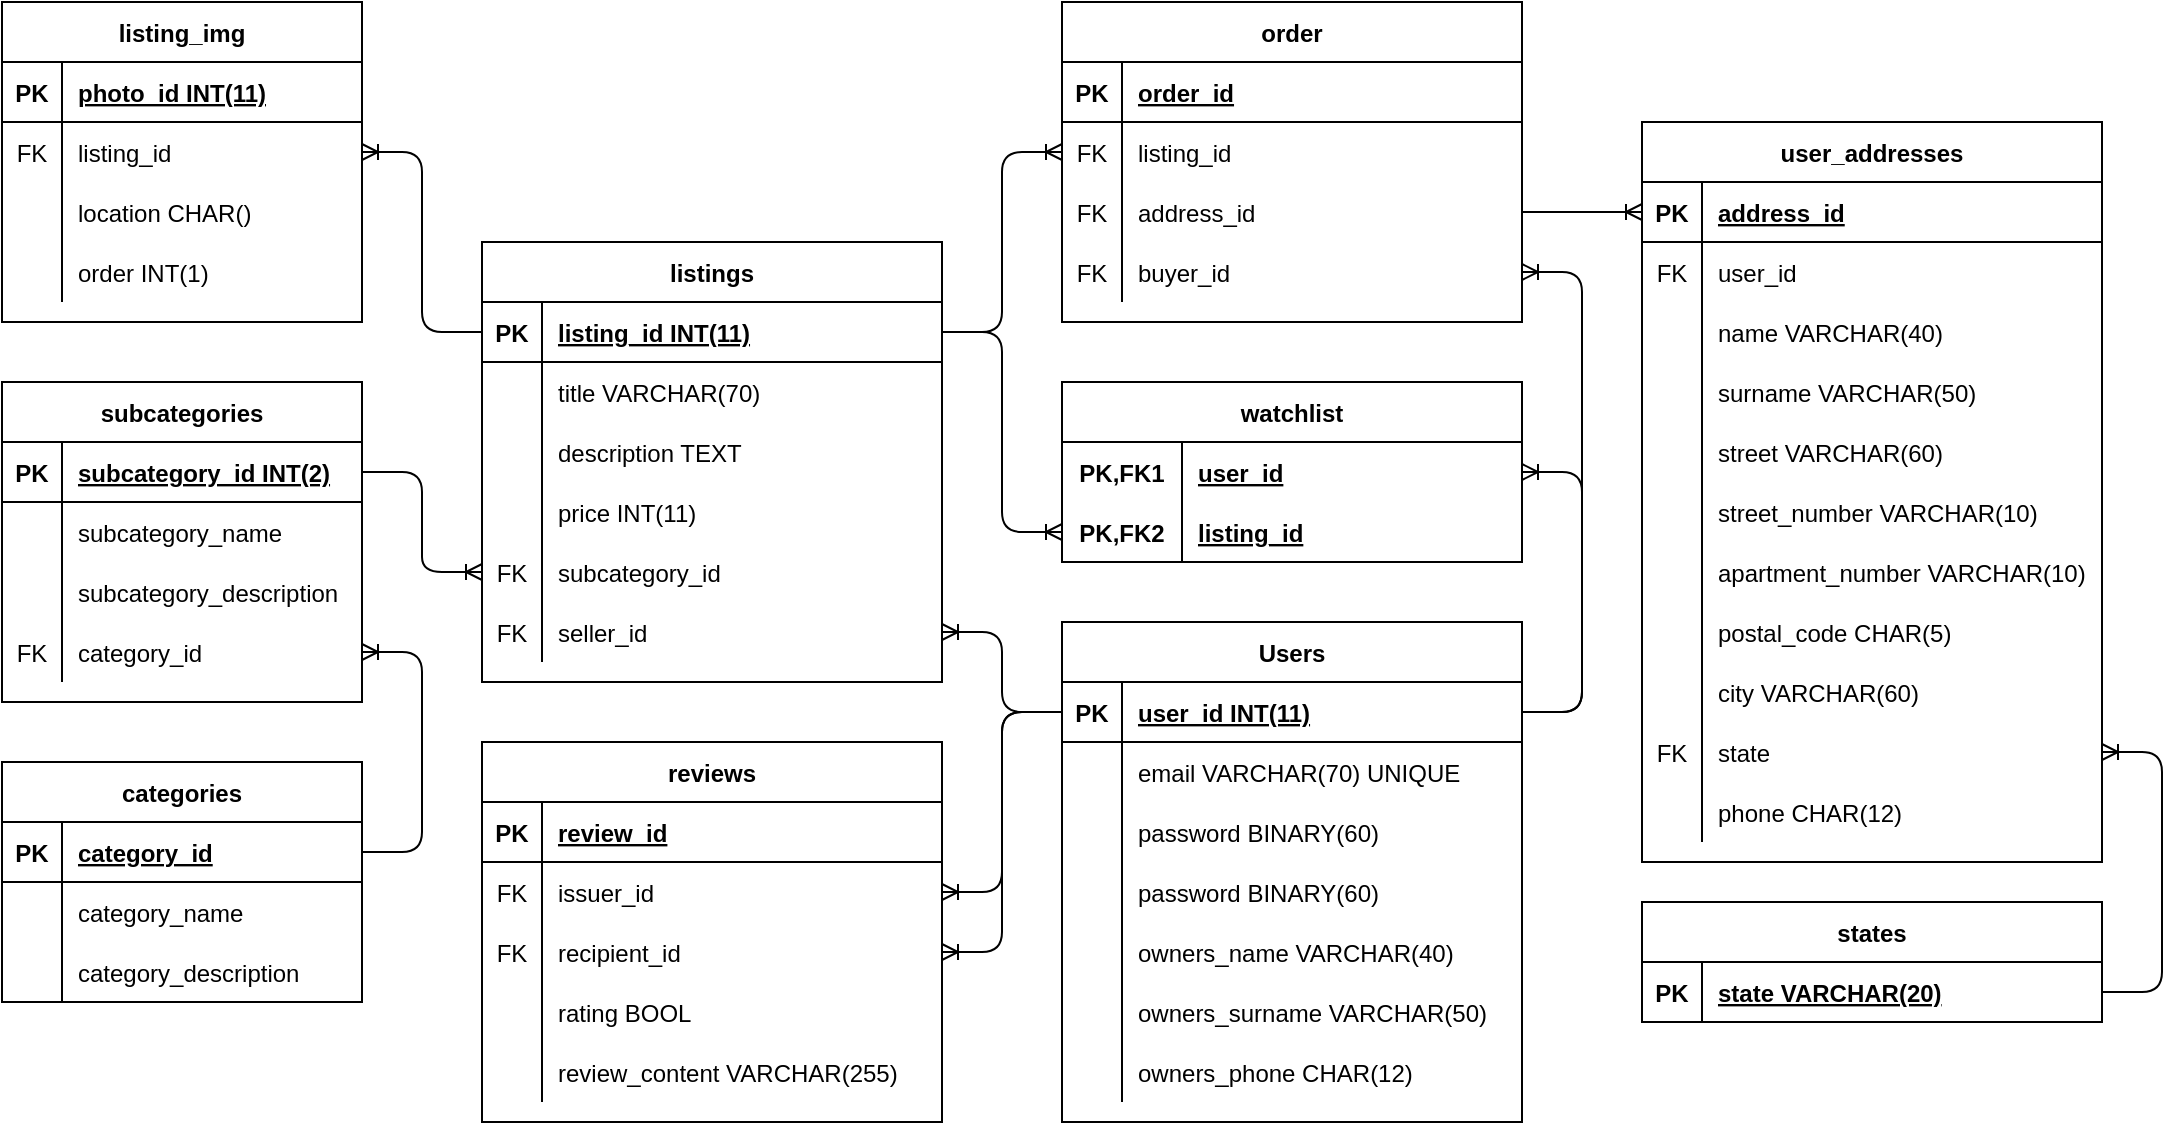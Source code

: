 <mxfile version="15.7.3" type="device"><diagram id="vl_Q-FLTMAvQeurlkyWS" name="Strona-1"><mxGraphModel dx="1417" dy="875" grid="1" gridSize="10" guides="1" tooltips="1" connect="1" arrows="1" fold="1" page="1" pageScale="1" pageWidth="1169" pageHeight="827" background="none" math="0" shadow="0"><root><mxCell id="0"/><mxCell id="1" parent="0"/><mxCell id="Hy7faYis6lryZ4YOf_sp-1" value="watchlist" style="shape=table;startSize=30;container=1;collapsible=1;childLayout=tableLayout;fixedRows=1;rowLines=0;fontStyle=1;align=center;resizeLast=1;" vertex="1" parent="1"><mxGeometry x="600" y="296" width="230" height="90" as="geometry"/></mxCell><mxCell id="Hy7faYis6lryZ4YOf_sp-2" value="" style="shape=partialRectangle;collapsible=0;dropTarget=0;pointerEvents=0;fillColor=none;top=0;left=0;bottom=0;right=0;points=[[0,0.5],[1,0.5]];portConstraint=eastwest;" vertex="1" parent="Hy7faYis6lryZ4YOf_sp-1"><mxGeometry y="30" width="230" height="30" as="geometry"/></mxCell><mxCell id="Hy7faYis6lryZ4YOf_sp-3" value="PK,FK1" style="shape=partialRectangle;connectable=0;fillColor=none;top=0;left=0;bottom=0;right=0;fontStyle=1;overflow=hidden;" vertex="1" parent="Hy7faYis6lryZ4YOf_sp-2"><mxGeometry width="60" height="30" as="geometry"><mxRectangle width="60" height="30" as="alternateBounds"/></mxGeometry></mxCell><mxCell id="Hy7faYis6lryZ4YOf_sp-4" value="user_id" style="shape=partialRectangle;connectable=0;fillColor=none;top=0;left=0;bottom=0;right=0;align=left;spacingLeft=6;fontStyle=5;overflow=hidden;" vertex="1" parent="Hy7faYis6lryZ4YOf_sp-2"><mxGeometry x="60" width="170" height="30" as="geometry"><mxRectangle width="170" height="30" as="alternateBounds"/></mxGeometry></mxCell><mxCell id="Hy7faYis6lryZ4YOf_sp-5" value="" style="shape=partialRectangle;collapsible=0;dropTarget=0;pointerEvents=0;fillColor=none;top=0;left=0;bottom=1;right=0;points=[[0,0.5],[1,0.5]];portConstraint=eastwest;" vertex="1" parent="Hy7faYis6lryZ4YOf_sp-1"><mxGeometry y="60" width="230" height="30" as="geometry"/></mxCell><mxCell id="Hy7faYis6lryZ4YOf_sp-6" value="PK,FK2" style="shape=partialRectangle;connectable=0;fillColor=none;top=0;left=0;bottom=0;right=0;fontStyle=1;overflow=hidden;" vertex="1" parent="Hy7faYis6lryZ4YOf_sp-5"><mxGeometry width="60" height="30" as="geometry"><mxRectangle width="60" height="30" as="alternateBounds"/></mxGeometry></mxCell><mxCell id="Hy7faYis6lryZ4YOf_sp-7" value="listing_id" style="shape=partialRectangle;connectable=0;fillColor=none;top=0;left=0;bottom=0;right=0;align=left;spacingLeft=6;fontStyle=5;overflow=hidden;" vertex="1" parent="Hy7faYis6lryZ4YOf_sp-5"><mxGeometry x="60" width="170" height="30" as="geometry"><mxRectangle width="170" height="30" as="alternateBounds"/></mxGeometry></mxCell><mxCell id="Hy7faYis6lryZ4YOf_sp-14" value="Users" style="shape=table;startSize=30;container=1;collapsible=1;childLayout=tableLayout;fixedRows=1;rowLines=0;fontStyle=1;align=center;resizeLast=1;" vertex="1" parent="1"><mxGeometry x="600" y="416" width="230" height="250" as="geometry"/></mxCell><mxCell id="Hy7faYis6lryZ4YOf_sp-15" value="" style="shape=partialRectangle;collapsible=0;dropTarget=0;pointerEvents=0;fillColor=none;top=0;left=0;bottom=1;right=0;points=[[0,0.5],[1,0.5]];portConstraint=eastwest;" vertex="1" parent="Hy7faYis6lryZ4YOf_sp-14"><mxGeometry y="30" width="230" height="30" as="geometry"/></mxCell><mxCell id="Hy7faYis6lryZ4YOf_sp-16" value="PK" style="shape=partialRectangle;connectable=0;fillColor=none;top=0;left=0;bottom=0;right=0;fontStyle=1;overflow=hidden;" vertex="1" parent="Hy7faYis6lryZ4YOf_sp-15"><mxGeometry width="30" height="30" as="geometry"><mxRectangle width="30" height="30" as="alternateBounds"/></mxGeometry></mxCell><mxCell id="Hy7faYis6lryZ4YOf_sp-17" value="user_id INT(11)" style="shape=partialRectangle;connectable=0;fillColor=none;top=0;left=0;bottom=0;right=0;align=left;spacingLeft=6;fontStyle=5;overflow=hidden;" vertex="1" parent="Hy7faYis6lryZ4YOf_sp-15"><mxGeometry x="30" width="200" height="30" as="geometry"><mxRectangle width="200" height="30" as="alternateBounds"/></mxGeometry></mxCell><mxCell id="Hy7faYis6lryZ4YOf_sp-27" style="shape=partialRectangle;collapsible=0;dropTarget=0;pointerEvents=0;fillColor=none;top=0;left=0;bottom=0;right=0;points=[[0,0.5],[1,0.5]];portConstraint=eastwest;" vertex="1" parent="Hy7faYis6lryZ4YOf_sp-14"><mxGeometry y="60" width="230" height="30" as="geometry"/></mxCell><mxCell id="Hy7faYis6lryZ4YOf_sp-28" style="shape=partialRectangle;connectable=0;fillColor=none;top=0;left=0;bottom=0;right=0;editable=1;overflow=hidden;" vertex="1" parent="Hy7faYis6lryZ4YOf_sp-27"><mxGeometry width="30" height="30" as="geometry"><mxRectangle width="30" height="30" as="alternateBounds"/></mxGeometry></mxCell><mxCell id="Hy7faYis6lryZ4YOf_sp-29" value="email VARCHAR(70) UNIQUE" style="shape=partialRectangle;connectable=0;fillColor=none;top=0;left=0;bottom=0;right=0;align=left;spacingLeft=6;overflow=hidden;" vertex="1" parent="Hy7faYis6lryZ4YOf_sp-27"><mxGeometry x="30" width="200" height="30" as="geometry"><mxRectangle width="200" height="30" as="alternateBounds"/></mxGeometry></mxCell><mxCell id="Hy7faYis6lryZ4YOf_sp-30" style="shape=partialRectangle;collapsible=0;dropTarget=0;pointerEvents=0;fillColor=none;top=0;left=0;bottom=0;right=0;points=[[0,0.5],[1,0.5]];portConstraint=eastwest;" vertex="1" parent="Hy7faYis6lryZ4YOf_sp-14"><mxGeometry y="90" width="230" height="30" as="geometry"/></mxCell><mxCell id="Hy7faYis6lryZ4YOf_sp-31" style="shape=partialRectangle;connectable=0;fillColor=none;top=0;left=0;bottom=0;right=0;editable=1;overflow=hidden;" vertex="1" parent="Hy7faYis6lryZ4YOf_sp-30"><mxGeometry width="30" height="30" as="geometry"><mxRectangle width="30" height="30" as="alternateBounds"/></mxGeometry></mxCell><mxCell id="Hy7faYis6lryZ4YOf_sp-32" value="password BINARY(60)" style="shape=partialRectangle;connectable=0;fillColor=none;top=0;left=0;bottom=0;right=0;align=left;spacingLeft=6;overflow=hidden;" vertex="1" parent="Hy7faYis6lryZ4YOf_sp-30"><mxGeometry x="30" width="200" height="30" as="geometry"><mxRectangle width="200" height="30" as="alternateBounds"/></mxGeometry></mxCell><mxCell id="Hy7faYis6lryZ4YOf_sp-220" style="shape=partialRectangle;collapsible=0;dropTarget=0;pointerEvents=0;fillColor=none;top=0;left=0;bottom=0;right=0;points=[[0,0.5],[1,0.5]];portConstraint=eastwest;" vertex="1" parent="Hy7faYis6lryZ4YOf_sp-14"><mxGeometry y="120" width="230" height="30" as="geometry"/></mxCell><mxCell id="Hy7faYis6lryZ4YOf_sp-221" style="shape=partialRectangle;connectable=0;fillColor=none;top=0;left=0;bottom=0;right=0;editable=1;overflow=hidden;" vertex="1" parent="Hy7faYis6lryZ4YOf_sp-220"><mxGeometry width="30" height="30" as="geometry"><mxRectangle width="30" height="30" as="alternateBounds"/></mxGeometry></mxCell><mxCell id="Hy7faYis6lryZ4YOf_sp-222" value="password BINARY(60)" style="shape=partialRectangle;connectable=0;fillColor=none;top=0;left=0;bottom=0;right=0;align=left;spacingLeft=6;overflow=hidden;" vertex="1" parent="Hy7faYis6lryZ4YOf_sp-220"><mxGeometry x="30" width="200" height="30" as="geometry"><mxRectangle width="200" height="30" as="alternateBounds"/></mxGeometry></mxCell><mxCell id="Hy7faYis6lryZ4YOf_sp-18" value="" style="shape=partialRectangle;collapsible=0;dropTarget=0;pointerEvents=0;fillColor=none;top=0;left=0;bottom=0;right=0;points=[[0,0.5],[1,0.5]];portConstraint=eastwest;" vertex="1" parent="Hy7faYis6lryZ4YOf_sp-14"><mxGeometry y="150" width="230" height="30" as="geometry"/></mxCell><mxCell id="Hy7faYis6lryZ4YOf_sp-19" value="" style="shape=partialRectangle;connectable=0;fillColor=none;top=0;left=0;bottom=0;right=0;editable=1;overflow=hidden;" vertex="1" parent="Hy7faYis6lryZ4YOf_sp-18"><mxGeometry width="30" height="30" as="geometry"><mxRectangle width="30" height="30" as="alternateBounds"/></mxGeometry></mxCell><mxCell id="Hy7faYis6lryZ4YOf_sp-20" value="owners_name VARCHAR(40)" style="shape=partialRectangle;connectable=0;fillColor=none;top=0;left=0;bottom=0;right=0;align=left;spacingLeft=6;overflow=hidden;" vertex="1" parent="Hy7faYis6lryZ4YOf_sp-18"><mxGeometry x="30" width="200" height="30" as="geometry"><mxRectangle width="200" height="30" as="alternateBounds"/></mxGeometry></mxCell><mxCell id="Hy7faYis6lryZ4YOf_sp-21" value="" style="shape=partialRectangle;collapsible=0;dropTarget=0;pointerEvents=0;fillColor=none;top=0;left=0;bottom=0;right=0;points=[[0,0.5],[1,0.5]];portConstraint=eastwest;" vertex="1" parent="Hy7faYis6lryZ4YOf_sp-14"><mxGeometry y="180" width="230" height="30" as="geometry"/></mxCell><mxCell id="Hy7faYis6lryZ4YOf_sp-22" value="" style="shape=partialRectangle;connectable=0;fillColor=none;top=0;left=0;bottom=0;right=0;editable=1;overflow=hidden;" vertex="1" parent="Hy7faYis6lryZ4YOf_sp-21"><mxGeometry width="30" height="30" as="geometry"><mxRectangle width="30" height="30" as="alternateBounds"/></mxGeometry></mxCell><mxCell id="Hy7faYis6lryZ4YOf_sp-23" value="owners_surname VARCHAR(50)" style="shape=partialRectangle;connectable=0;fillColor=none;top=0;left=0;bottom=0;right=0;align=left;spacingLeft=6;overflow=hidden;" vertex="1" parent="Hy7faYis6lryZ4YOf_sp-21"><mxGeometry x="30" width="200" height="30" as="geometry"><mxRectangle width="200" height="30" as="alternateBounds"/></mxGeometry></mxCell><mxCell id="Hy7faYis6lryZ4YOf_sp-24" value="" style="shape=partialRectangle;collapsible=0;dropTarget=0;pointerEvents=0;fillColor=none;top=0;left=0;bottom=0;right=0;points=[[0,0.5],[1,0.5]];portConstraint=eastwest;" vertex="1" parent="Hy7faYis6lryZ4YOf_sp-14"><mxGeometry y="210" width="230" height="30" as="geometry"/></mxCell><mxCell id="Hy7faYis6lryZ4YOf_sp-25" value="" style="shape=partialRectangle;connectable=0;fillColor=none;top=0;left=0;bottom=0;right=0;editable=1;overflow=hidden;" vertex="1" parent="Hy7faYis6lryZ4YOf_sp-24"><mxGeometry width="30" height="30" as="geometry"><mxRectangle width="30" height="30" as="alternateBounds"/></mxGeometry></mxCell><mxCell id="Hy7faYis6lryZ4YOf_sp-26" value="owners_phone CHAR(12)" style="shape=partialRectangle;connectable=0;fillColor=none;top=0;left=0;bottom=0;right=0;align=left;spacingLeft=6;overflow=hidden;" vertex="1" parent="Hy7faYis6lryZ4YOf_sp-24"><mxGeometry x="30" width="200" height="30" as="geometry"><mxRectangle width="200" height="30" as="alternateBounds"/></mxGeometry></mxCell><mxCell id="Hy7faYis6lryZ4YOf_sp-33" value="user_addresses" style="shape=table;startSize=30;container=1;collapsible=1;childLayout=tableLayout;fixedRows=1;rowLines=0;fontStyle=1;align=center;resizeLast=1;" vertex="1" parent="1"><mxGeometry x="890" y="166" width="230" height="370" as="geometry"/></mxCell><mxCell id="Hy7faYis6lryZ4YOf_sp-34" value="" style="shape=partialRectangle;collapsible=0;dropTarget=0;pointerEvents=0;fillColor=none;top=0;left=0;bottom=1;right=0;points=[[0,0.5],[1,0.5]];portConstraint=eastwest;" vertex="1" parent="Hy7faYis6lryZ4YOf_sp-33"><mxGeometry y="30" width="230" height="30" as="geometry"/></mxCell><mxCell id="Hy7faYis6lryZ4YOf_sp-35" value="PK" style="shape=partialRectangle;connectable=0;fillColor=none;top=0;left=0;bottom=0;right=0;fontStyle=1;overflow=hidden;" vertex="1" parent="Hy7faYis6lryZ4YOf_sp-34"><mxGeometry width="30" height="30" as="geometry"><mxRectangle width="30" height="30" as="alternateBounds"/></mxGeometry></mxCell><mxCell id="Hy7faYis6lryZ4YOf_sp-36" value="address_id" style="shape=partialRectangle;connectable=0;fillColor=none;top=0;left=0;bottom=0;right=0;align=left;spacingLeft=6;fontStyle=5;overflow=hidden;" vertex="1" parent="Hy7faYis6lryZ4YOf_sp-34"><mxGeometry x="30" width="200" height="30" as="geometry"><mxRectangle width="200" height="30" as="alternateBounds"/></mxGeometry></mxCell><mxCell id="Hy7faYis6lryZ4YOf_sp-37" value="" style="shape=partialRectangle;collapsible=0;dropTarget=0;pointerEvents=0;fillColor=none;top=0;left=0;bottom=0;right=0;points=[[0,0.5],[1,0.5]];portConstraint=eastwest;" vertex="1" parent="Hy7faYis6lryZ4YOf_sp-33"><mxGeometry y="60" width="230" height="30" as="geometry"/></mxCell><mxCell id="Hy7faYis6lryZ4YOf_sp-38" value="FK" style="shape=partialRectangle;connectable=0;fillColor=none;top=0;left=0;bottom=0;right=0;editable=1;overflow=hidden;" vertex="1" parent="Hy7faYis6lryZ4YOf_sp-37"><mxGeometry width="30" height="30" as="geometry"><mxRectangle width="30" height="30" as="alternateBounds"/></mxGeometry></mxCell><mxCell id="Hy7faYis6lryZ4YOf_sp-39" value="user_id" style="shape=partialRectangle;connectable=0;fillColor=none;top=0;left=0;bottom=0;right=0;align=left;spacingLeft=6;overflow=hidden;" vertex="1" parent="Hy7faYis6lryZ4YOf_sp-37"><mxGeometry x="30" width="200" height="30" as="geometry"><mxRectangle width="200" height="30" as="alternateBounds"/></mxGeometry></mxCell><mxCell id="Hy7faYis6lryZ4YOf_sp-77" style="shape=partialRectangle;collapsible=0;dropTarget=0;pointerEvents=0;fillColor=none;top=0;left=0;bottom=0;right=0;points=[[0,0.5],[1,0.5]];portConstraint=eastwest;" vertex="1" parent="Hy7faYis6lryZ4YOf_sp-33"><mxGeometry y="90" width="230" height="30" as="geometry"/></mxCell><mxCell id="Hy7faYis6lryZ4YOf_sp-78" style="shape=partialRectangle;connectable=0;fillColor=none;top=0;left=0;bottom=0;right=0;editable=1;overflow=hidden;" vertex="1" parent="Hy7faYis6lryZ4YOf_sp-77"><mxGeometry width="30" height="30" as="geometry"><mxRectangle width="30" height="30" as="alternateBounds"/></mxGeometry></mxCell><mxCell id="Hy7faYis6lryZ4YOf_sp-79" value="name VARCHAR(40)" style="shape=partialRectangle;connectable=0;fillColor=none;top=0;left=0;bottom=0;right=0;align=left;spacingLeft=6;overflow=hidden;" vertex="1" parent="Hy7faYis6lryZ4YOf_sp-77"><mxGeometry x="30" width="200" height="30" as="geometry"><mxRectangle width="200" height="30" as="alternateBounds"/></mxGeometry></mxCell><mxCell id="Hy7faYis6lryZ4YOf_sp-80" style="shape=partialRectangle;collapsible=0;dropTarget=0;pointerEvents=0;fillColor=none;top=0;left=0;bottom=0;right=0;points=[[0,0.5],[1,0.5]];portConstraint=eastwest;" vertex="1" parent="Hy7faYis6lryZ4YOf_sp-33"><mxGeometry y="120" width="230" height="30" as="geometry"/></mxCell><mxCell id="Hy7faYis6lryZ4YOf_sp-81" style="shape=partialRectangle;connectable=0;fillColor=none;top=0;left=0;bottom=0;right=0;editable=1;overflow=hidden;" vertex="1" parent="Hy7faYis6lryZ4YOf_sp-80"><mxGeometry width="30" height="30" as="geometry"><mxRectangle width="30" height="30" as="alternateBounds"/></mxGeometry></mxCell><mxCell id="Hy7faYis6lryZ4YOf_sp-82" value="surname VARCHAR(50)" style="shape=partialRectangle;connectable=0;fillColor=none;top=0;left=0;bottom=0;right=0;align=left;spacingLeft=6;overflow=hidden;" vertex="1" parent="Hy7faYis6lryZ4YOf_sp-80"><mxGeometry x="30" width="200" height="30" as="geometry"><mxRectangle width="200" height="30" as="alternateBounds"/></mxGeometry></mxCell><mxCell id="Hy7faYis6lryZ4YOf_sp-40" value="" style="shape=partialRectangle;collapsible=0;dropTarget=0;pointerEvents=0;fillColor=none;top=0;left=0;bottom=0;right=0;points=[[0,0.5],[1,0.5]];portConstraint=eastwest;" vertex="1" parent="Hy7faYis6lryZ4YOf_sp-33"><mxGeometry y="150" width="230" height="30" as="geometry"/></mxCell><mxCell id="Hy7faYis6lryZ4YOf_sp-41" value="" style="shape=partialRectangle;connectable=0;fillColor=none;top=0;left=0;bottom=0;right=0;editable=1;overflow=hidden;" vertex="1" parent="Hy7faYis6lryZ4YOf_sp-40"><mxGeometry width="30" height="30" as="geometry"><mxRectangle width="30" height="30" as="alternateBounds"/></mxGeometry></mxCell><mxCell id="Hy7faYis6lryZ4YOf_sp-42" value="street VARCHAR(60)" style="shape=partialRectangle;connectable=0;fillColor=none;top=0;left=0;bottom=0;right=0;align=left;spacingLeft=6;overflow=hidden;" vertex="1" parent="Hy7faYis6lryZ4YOf_sp-40"><mxGeometry x="30" width="200" height="30" as="geometry"><mxRectangle width="200" height="30" as="alternateBounds"/></mxGeometry></mxCell><mxCell id="Hy7faYis6lryZ4YOf_sp-43" value="" style="shape=partialRectangle;collapsible=0;dropTarget=0;pointerEvents=0;fillColor=none;top=0;left=0;bottom=0;right=0;points=[[0,0.5],[1,0.5]];portConstraint=eastwest;" vertex="1" parent="Hy7faYis6lryZ4YOf_sp-33"><mxGeometry y="180" width="230" height="30" as="geometry"/></mxCell><mxCell id="Hy7faYis6lryZ4YOf_sp-44" value="" style="shape=partialRectangle;connectable=0;fillColor=none;top=0;left=0;bottom=0;right=0;editable=1;overflow=hidden;" vertex="1" parent="Hy7faYis6lryZ4YOf_sp-43"><mxGeometry width="30" height="30" as="geometry"><mxRectangle width="30" height="30" as="alternateBounds"/></mxGeometry></mxCell><mxCell id="Hy7faYis6lryZ4YOf_sp-45" value="street_number VARCHAR(10)" style="shape=partialRectangle;connectable=0;fillColor=none;top=0;left=0;bottom=0;right=0;align=left;spacingLeft=6;overflow=hidden;" vertex="1" parent="Hy7faYis6lryZ4YOf_sp-43"><mxGeometry x="30" width="200" height="30" as="geometry"><mxRectangle width="200" height="30" as="alternateBounds"/></mxGeometry></mxCell><mxCell id="Hy7faYis6lryZ4YOf_sp-48" style="shape=partialRectangle;collapsible=0;dropTarget=0;pointerEvents=0;fillColor=none;top=0;left=0;bottom=0;right=0;points=[[0,0.5],[1,0.5]];portConstraint=eastwest;" vertex="1" parent="Hy7faYis6lryZ4YOf_sp-33"><mxGeometry y="210" width="230" height="30" as="geometry"/></mxCell><mxCell id="Hy7faYis6lryZ4YOf_sp-49" style="shape=partialRectangle;connectable=0;fillColor=none;top=0;left=0;bottom=0;right=0;editable=1;overflow=hidden;" vertex="1" parent="Hy7faYis6lryZ4YOf_sp-48"><mxGeometry width="30" height="30" as="geometry"><mxRectangle width="30" height="30" as="alternateBounds"/></mxGeometry></mxCell><mxCell id="Hy7faYis6lryZ4YOf_sp-50" value="apartment_number VARCHAR(10)" style="shape=partialRectangle;connectable=0;fillColor=none;top=0;left=0;bottom=0;right=0;align=left;spacingLeft=6;overflow=hidden;" vertex="1" parent="Hy7faYis6lryZ4YOf_sp-48"><mxGeometry x="30" width="200" height="30" as="geometry"><mxRectangle width="200" height="30" as="alternateBounds"/></mxGeometry></mxCell><mxCell id="Hy7faYis6lryZ4YOf_sp-51" style="shape=partialRectangle;collapsible=0;dropTarget=0;pointerEvents=0;fillColor=none;top=0;left=0;bottom=0;right=0;points=[[0,0.5],[1,0.5]];portConstraint=eastwest;" vertex="1" parent="Hy7faYis6lryZ4YOf_sp-33"><mxGeometry y="240" width="230" height="30" as="geometry"/></mxCell><mxCell id="Hy7faYis6lryZ4YOf_sp-52" style="shape=partialRectangle;connectable=0;fillColor=none;top=0;left=0;bottom=0;right=0;editable=1;overflow=hidden;" vertex="1" parent="Hy7faYis6lryZ4YOf_sp-51"><mxGeometry width="30" height="30" as="geometry"><mxRectangle width="30" height="30" as="alternateBounds"/></mxGeometry></mxCell><mxCell id="Hy7faYis6lryZ4YOf_sp-53" value="postal_code CHAR(5)" style="shape=partialRectangle;connectable=0;fillColor=none;top=0;left=0;bottom=0;right=0;align=left;spacingLeft=6;overflow=hidden;" vertex="1" parent="Hy7faYis6lryZ4YOf_sp-51"><mxGeometry x="30" width="200" height="30" as="geometry"><mxRectangle width="200" height="30" as="alternateBounds"/></mxGeometry></mxCell><mxCell id="Hy7faYis6lryZ4YOf_sp-54" style="shape=partialRectangle;collapsible=0;dropTarget=0;pointerEvents=0;fillColor=none;top=0;left=0;bottom=0;right=0;points=[[0,0.5],[1,0.5]];portConstraint=eastwest;" vertex="1" parent="Hy7faYis6lryZ4YOf_sp-33"><mxGeometry y="270" width="230" height="30" as="geometry"/></mxCell><mxCell id="Hy7faYis6lryZ4YOf_sp-55" style="shape=partialRectangle;connectable=0;fillColor=none;top=0;left=0;bottom=0;right=0;editable=1;overflow=hidden;" vertex="1" parent="Hy7faYis6lryZ4YOf_sp-54"><mxGeometry width="30" height="30" as="geometry"><mxRectangle width="30" height="30" as="alternateBounds"/></mxGeometry></mxCell><mxCell id="Hy7faYis6lryZ4YOf_sp-56" value="city VARCHAR(60)" style="shape=partialRectangle;connectable=0;fillColor=none;top=0;left=0;bottom=0;right=0;align=left;spacingLeft=6;overflow=hidden;" vertex="1" parent="Hy7faYis6lryZ4YOf_sp-54"><mxGeometry x="30" width="200" height="30" as="geometry"><mxRectangle width="200" height="30" as="alternateBounds"/></mxGeometry></mxCell><mxCell id="Hy7faYis6lryZ4YOf_sp-60" style="shape=partialRectangle;collapsible=0;dropTarget=0;pointerEvents=0;fillColor=none;top=0;left=0;bottom=0;right=0;points=[[0,0.5],[1,0.5]];portConstraint=eastwest;" vertex="1" parent="Hy7faYis6lryZ4YOf_sp-33"><mxGeometry y="300" width="230" height="30" as="geometry"/></mxCell><mxCell id="Hy7faYis6lryZ4YOf_sp-61" value="FK" style="shape=partialRectangle;connectable=0;fillColor=none;top=0;left=0;bottom=0;right=0;editable=1;overflow=hidden;" vertex="1" parent="Hy7faYis6lryZ4YOf_sp-60"><mxGeometry width="30" height="30" as="geometry"><mxRectangle width="30" height="30" as="alternateBounds"/></mxGeometry></mxCell><mxCell id="Hy7faYis6lryZ4YOf_sp-62" value="state" style="shape=partialRectangle;connectable=0;fillColor=none;top=0;left=0;bottom=0;right=0;align=left;spacingLeft=6;overflow=hidden;" vertex="1" parent="Hy7faYis6lryZ4YOf_sp-60"><mxGeometry x="30" width="200" height="30" as="geometry"><mxRectangle width="200" height="30" as="alternateBounds"/></mxGeometry></mxCell><mxCell id="Hy7faYis6lryZ4YOf_sp-57" style="shape=partialRectangle;collapsible=0;dropTarget=0;pointerEvents=0;fillColor=none;top=0;left=0;bottom=0;right=0;points=[[0,0.5],[1,0.5]];portConstraint=eastwest;" vertex="1" parent="Hy7faYis6lryZ4YOf_sp-33"><mxGeometry y="330" width="230" height="30" as="geometry"/></mxCell><mxCell id="Hy7faYis6lryZ4YOf_sp-58" style="shape=partialRectangle;connectable=0;fillColor=none;top=0;left=0;bottom=0;right=0;editable=1;overflow=hidden;" vertex="1" parent="Hy7faYis6lryZ4YOf_sp-57"><mxGeometry width="30" height="30" as="geometry"><mxRectangle width="30" height="30" as="alternateBounds"/></mxGeometry></mxCell><mxCell id="Hy7faYis6lryZ4YOf_sp-59" value="phone CHAR(12)" style="shape=partialRectangle;connectable=0;fillColor=none;top=0;left=0;bottom=0;right=0;align=left;spacingLeft=6;overflow=hidden;" vertex="1" parent="Hy7faYis6lryZ4YOf_sp-57"><mxGeometry x="30" width="200" height="30" as="geometry"><mxRectangle width="200" height="30" as="alternateBounds"/></mxGeometry></mxCell><mxCell id="Hy7faYis6lryZ4YOf_sp-63" value="states" style="shape=table;startSize=30;container=1;collapsible=1;childLayout=tableLayout;fixedRows=1;rowLines=0;fontStyle=1;align=center;resizeLast=1;" vertex="1" parent="1"><mxGeometry x="890" y="556" width="230" height="60" as="geometry"/></mxCell><mxCell id="Hy7faYis6lryZ4YOf_sp-64" value="" style="shape=partialRectangle;collapsible=0;dropTarget=0;pointerEvents=0;fillColor=none;top=0;left=0;bottom=1;right=0;points=[[0,0.5],[1,0.5]];portConstraint=eastwest;" vertex="1" parent="Hy7faYis6lryZ4YOf_sp-63"><mxGeometry y="30" width="230" height="30" as="geometry"/></mxCell><mxCell id="Hy7faYis6lryZ4YOf_sp-65" value="PK" style="shape=partialRectangle;connectable=0;fillColor=none;top=0;left=0;bottom=0;right=0;fontStyle=1;overflow=hidden;" vertex="1" parent="Hy7faYis6lryZ4YOf_sp-64"><mxGeometry width="30" height="30" as="geometry"><mxRectangle width="30" height="30" as="alternateBounds"/></mxGeometry></mxCell><mxCell id="Hy7faYis6lryZ4YOf_sp-66" value="state VARCHAR(20)" style="shape=partialRectangle;connectable=0;fillColor=none;top=0;left=0;bottom=0;right=0;align=left;spacingLeft=6;fontStyle=5;overflow=hidden;" vertex="1" parent="Hy7faYis6lryZ4YOf_sp-64"><mxGeometry x="30" width="200" height="30" as="geometry"><mxRectangle width="200" height="30" as="alternateBounds"/></mxGeometry></mxCell><mxCell id="Hy7faYis6lryZ4YOf_sp-76" value="" style="edgeStyle=entityRelationEdgeStyle;fontSize=12;html=1;endArrow=ERoneToMany;rounded=1;entryX=1;entryY=0.5;entryDx=0;entryDy=0;exitX=1;exitY=0.5;exitDx=0;exitDy=0;" edge="1" parent="1" source="Hy7faYis6lryZ4YOf_sp-64" target="Hy7faYis6lryZ4YOf_sp-60"><mxGeometry width="100" height="100" relative="1" as="geometry"><mxPoint x="389" y="880" as="sourcePoint"/><mxPoint x="489" y="780" as="targetPoint"/></mxGeometry></mxCell><mxCell id="Hy7faYis6lryZ4YOf_sp-97" value="listings" style="shape=table;startSize=30;container=1;collapsible=1;childLayout=tableLayout;fixedRows=1;rowLines=0;fontStyle=1;align=center;resizeLast=1;" vertex="1" parent="1"><mxGeometry x="310" y="226" width="230" height="220" as="geometry"/></mxCell><mxCell id="Hy7faYis6lryZ4YOf_sp-98" value="" style="shape=partialRectangle;collapsible=0;dropTarget=0;pointerEvents=0;fillColor=none;top=0;left=0;bottom=1;right=0;points=[[0,0.5],[1,0.5]];portConstraint=eastwest;" vertex="1" parent="Hy7faYis6lryZ4YOf_sp-97"><mxGeometry y="30" width="230" height="30" as="geometry"/></mxCell><mxCell id="Hy7faYis6lryZ4YOf_sp-99" value="PK" style="shape=partialRectangle;connectable=0;fillColor=none;top=0;left=0;bottom=0;right=0;fontStyle=1;overflow=hidden;" vertex="1" parent="Hy7faYis6lryZ4YOf_sp-98"><mxGeometry width="30" height="30" as="geometry"><mxRectangle width="30" height="30" as="alternateBounds"/></mxGeometry></mxCell><mxCell id="Hy7faYis6lryZ4YOf_sp-100" value="listing_id INT(11)" style="shape=partialRectangle;connectable=0;fillColor=none;top=0;left=0;bottom=0;right=0;align=left;spacingLeft=6;fontStyle=5;overflow=hidden;" vertex="1" parent="Hy7faYis6lryZ4YOf_sp-98"><mxGeometry x="30" width="200" height="30" as="geometry"><mxRectangle width="200" height="30" as="alternateBounds"/></mxGeometry></mxCell><mxCell id="Hy7faYis6lryZ4YOf_sp-101" value="" style="shape=partialRectangle;collapsible=0;dropTarget=0;pointerEvents=0;fillColor=none;top=0;left=0;bottom=0;right=0;points=[[0,0.5],[1,0.5]];portConstraint=eastwest;" vertex="1" parent="Hy7faYis6lryZ4YOf_sp-97"><mxGeometry y="60" width="230" height="30" as="geometry"/></mxCell><mxCell id="Hy7faYis6lryZ4YOf_sp-102" value="" style="shape=partialRectangle;connectable=0;fillColor=none;top=0;left=0;bottom=0;right=0;editable=1;overflow=hidden;" vertex="1" parent="Hy7faYis6lryZ4YOf_sp-101"><mxGeometry width="30" height="30" as="geometry"><mxRectangle width="30" height="30" as="alternateBounds"/></mxGeometry></mxCell><mxCell id="Hy7faYis6lryZ4YOf_sp-103" value="title VARCHAR(70)" style="shape=partialRectangle;connectable=0;fillColor=none;top=0;left=0;bottom=0;right=0;align=left;spacingLeft=6;overflow=hidden;" vertex="1" parent="Hy7faYis6lryZ4YOf_sp-101"><mxGeometry x="30" width="200" height="30" as="geometry"><mxRectangle width="200" height="30" as="alternateBounds"/></mxGeometry></mxCell><mxCell id="Hy7faYis6lryZ4YOf_sp-104" value="" style="shape=partialRectangle;collapsible=0;dropTarget=0;pointerEvents=0;fillColor=none;top=0;left=0;bottom=0;right=0;points=[[0,0.5],[1,0.5]];portConstraint=eastwest;" vertex="1" parent="Hy7faYis6lryZ4YOf_sp-97"><mxGeometry y="90" width="230" height="30" as="geometry"/></mxCell><mxCell id="Hy7faYis6lryZ4YOf_sp-105" value="" style="shape=partialRectangle;connectable=0;fillColor=none;top=0;left=0;bottom=0;right=0;editable=1;overflow=hidden;" vertex="1" parent="Hy7faYis6lryZ4YOf_sp-104"><mxGeometry width="30" height="30" as="geometry"><mxRectangle width="30" height="30" as="alternateBounds"/></mxGeometry></mxCell><mxCell id="Hy7faYis6lryZ4YOf_sp-106" value="description TEXT" style="shape=partialRectangle;connectable=0;fillColor=none;top=0;left=0;bottom=0;right=0;align=left;spacingLeft=6;overflow=hidden;" vertex="1" parent="Hy7faYis6lryZ4YOf_sp-104"><mxGeometry x="30" width="200" height="30" as="geometry"><mxRectangle width="200" height="30" as="alternateBounds"/></mxGeometry></mxCell><mxCell id="Hy7faYis6lryZ4YOf_sp-235" style="shape=partialRectangle;collapsible=0;dropTarget=0;pointerEvents=0;fillColor=none;top=0;left=0;bottom=0;right=0;points=[[0,0.5],[1,0.5]];portConstraint=eastwest;" vertex="1" parent="Hy7faYis6lryZ4YOf_sp-97"><mxGeometry y="120" width="230" height="30" as="geometry"/></mxCell><mxCell id="Hy7faYis6lryZ4YOf_sp-236" style="shape=partialRectangle;connectable=0;fillColor=none;top=0;left=0;bottom=0;right=0;editable=1;overflow=hidden;" vertex="1" parent="Hy7faYis6lryZ4YOf_sp-235"><mxGeometry width="30" height="30" as="geometry"><mxRectangle width="30" height="30" as="alternateBounds"/></mxGeometry></mxCell><mxCell id="Hy7faYis6lryZ4YOf_sp-237" value="price INT(11)" style="shape=partialRectangle;connectable=0;fillColor=none;top=0;left=0;bottom=0;right=0;align=left;spacingLeft=6;overflow=hidden;" vertex="1" parent="Hy7faYis6lryZ4YOf_sp-235"><mxGeometry x="30" width="200" height="30" as="geometry"><mxRectangle width="200" height="30" as="alternateBounds"/></mxGeometry></mxCell><mxCell id="Hy7faYis6lryZ4YOf_sp-107" value="" style="shape=partialRectangle;collapsible=0;dropTarget=0;pointerEvents=0;fillColor=none;top=0;left=0;bottom=0;right=0;points=[[0,0.5],[1,0.5]];portConstraint=eastwest;" vertex="1" parent="Hy7faYis6lryZ4YOf_sp-97"><mxGeometry y="150" width="230" height="30" as="geometry"/></mxCell><mxCell id="Hy7faYis6lryZ4YOf_sp-108" value="FK" style="shape=partialRectangle;connectable=0;fillColor=none;top=0;left=0;bottom=0;right=0;editable=1;overflow=hidden;" vertex="1" parent="Hy7faYis6lryZ4YOf_sp-107"><mxGeometry width="30" height="30" as="geometry"><mxRectangle width="30" height="30" as="alternateBounds"/></mxGeometry></mxCell><mxCell id="Hy7faYis6lryZ4YOf_sp-109" value="subcategory_id" style="shape=partialRectangle;connectable=0;fillColor=none;top=0;left=0;bottom=0;right=0;align=left;spacingLeft=6;overflow=hidden;" vertex="1" parent="Hy7faYis6lryZ4YOf_sp-107"><mxGeometry x="30" width="200" height="30" as="geometry"><mxRectangle width="200" height="30" as="alternateBounds"/></mxGeometry></mxCell><mxCell id="Hy7faYis6lryZ4YOf_sp-166" style="shape=partialRectangle;collapsible=0;dropTarget=0;pointerEvents=0;fillColor=none;top=0;left=0;bottom=0;right=0;points=[[0,0.5],[1,0.5]];portConstraint=eastwest;" vertex="1" parent="Hy7faYis6lryZ4YOf_sp-97"><mxGeometry y="180" width="230" height="30" as="geometry"/></mxCell><mxCell id="Hy7faYis6lryZ4YOf_sp-167" value="FK" style="shape=partialRectangle;connectable=0;fillColor=none;top=0;left=0;bottom=0;right=0;editable=1;overflow=hidden;" vertex="1" parent="Hy7faYis6lryZ4YOf_sp-166"><mxGeometry width="30" height="30" as="geometry"><mxRectangle width="30" height="30" as="alternateBounds"/></mxGeometry></mxCell><mxCell id="Hy7faYis6lryZ4YOf_sp-168" value="seller_id" style="shape=partialRectangle;connectable=0;fillColor=none;top=0;left=0;bottom=0;right=0;align=left;spacingLeft=6;overflow=hidden;" vertex="1" parent="Hy7faYis6lryZ4YOf_sp-166"><mxGeometry x="30" width="200" height="30" as="geometry"><mxRectangle width="200" height="30" as="alternateBounds"/></mxGeometry></mxCell><mxCell id="Hy7faYis6lryZ4YOf_sp-123" value="listing_img" style="shape=table;startSize=30;container=1;collapsible=1;childLayout=tableLayout;fixedRows=1;rowLines=0;fontStyle=1;align=center;resizeLast=1;" vertex="1" parent="1"><mxGeometry x="70" y="106" width="180" height="160" as="geometry"/></mxCell><mxCell id="Hy7faYis6lryZ4YOf_sp-124" value="" style="shape=partialRectangle;collapsible=0;dropTarget=0;pointerEvents=0;fillColor=none;top=0;left=0;bottom=1;right=0;points=[[0,0.5],[1,0.5]];portConstraint=eastwest;" vertex="1" parent="Hy7faYis6lryZ4YOf_sp-123"><mxGeometry y="30" width="180" height="30" as="geometry"/></mxCell><mxCell id="Hy7faYis6lryZ4YOf_sp-125" value="PK" style="shape=partialRectangle;connectable=0;fillColor=none;top=0;left=0;bottom=0;right=0;fontStyle=1;overflow=hidden;" vertex="1" parent="Hy7faYis6lryZ4YOf_sp-124"><mxGeometry width="30" height="30" as="geometry"><mxRectangle width="30" height="30" as="alternateBounds"/></mxGeometry></mxCell><mxCell id="Hy7faYis6lryZ4YOf_sp-126" value="photo_id INT(11)" style="shape=partialRectangle;connectable=0;fillColor=none;top=0;left=0;bottom=0;right=0;align=left;spacingLeft=6;fontStyle=5;overflow=hidden;" vertex="1" parent="Hy7faYis6lryZ4YOf_sp-124"><mxGeometry x="30" width="150" height="30" as="geometry"><mxRectangle width="150" height="30" as="alternateBounds"/></mxGeometry></mxCell><mxCell id="Hy7faYis6lryZ4YOf_sp-127" value="" style="shape=partialRectangle;collapsible=0;dropTarget=0;pointerEvents=0;fillColor=none;top=0;left=0;bottom=0;right=0;points=[[0,0.5],[1,0.5]];portConstraint=eastwest;" vertex="1" parent="Hy7faYis6lryZ4YOf_sp-123"><mxGeometry y="60" width="180" height="30" as="geometry"/></mxCell><mxCell id="Hy7faYis6lryZ4YOf_sp-128" value="FK" style="shape=partialRectangle;connectable=0;fillColor=none;top=0;left=0;bottom=0;right=0;editable=1;overflow=hidden;" vertex="1" parent="Hy7faYis6lryZ4YOf_sp-127"><mxGeometry width="30" height="30" as="geometry"><mxRectangle width="30" height="30" as="alternateBounds"/></mxGeometry></mxCell><mxCell id="Hy7faYis6lryZ4YOf_sp-129" value="listing_id" style="shape=partialRectangle;connectable=0;fillColor=none;top=0;left=0;bottom=0;right=0;align=left;spacingLeft=6;overflow=hidden;" vertex="1" parent="Hy7faYis6lryZ4YOf_sp-127"><mxGeometry x="30" width="150" height="30" as="geometry"><mxRectangle width="150" height="30" as="alternateBounds"/></mxGeometry></mxCell><mxCell id="Hy7faYis6lryZ4YOf_sp-130" value="" style="shape=partialRectangle;collapsible=0;dropTarget=0;pointerEvents=0;fillColor=none;top=0;left=0;bottom=0;right=0;points=[[0,0.5],[1,0.5]];portConstraint=eastwest;" vertex="1" parent="Hy7faYis6lryZ4YOf_sp-123"><mxGeometry y="90" width="180" height="30" as="geometry"/></mxCell><mxCell id="Hy7faYis6lryZ4YOf_sp-131" value="" style="shape=partialRectangle;connectable=0;fillColor=none;top=0;left=0;bottom=0;right=0;editable=1;overflow=hidden;" vertex="1" parent="Hy7faYis6lryZ4YOf_sp-130"><mxGeometry width="30" height="30" as="geometry"><mxRectangle width="30" height="30" as="alternateBounds"/></mxGeometry></mxCell><mxCell id="Hy7faYis6lryZ4YOf_sp-132" value="location CHAR()" style="shape=partialRectangle;connectable=0;fillColor=none;top=0;left=0;bottom=0;right=0;align=left;spacingLeft=6;overflow=hidden;" vertex="1" parent="Hy7faYis6lryZ4YOf_sp-130"><mxGeometry x="30" width="150" height="30" as="geometry"><mxRectangle width="150" height="30" as="alternateBounds"/></mxGeometry></mxCell><mxCell id="Hy7faYis6lryZ4YOf_sp-133" value="" style="shape=partialRectangle;collapsible=0;dropTarget=0;pointerEvents=0;fillColor=none;top=0;left=0;bottom=0;right=0;points=[[0,0.5],[1,0.5]];portConstraint=eastwest;" vertex="1" parent="Hy7faYis6lryZ4YOf_sp-123"><mxGeometry y="120" width="180" height="30" as="geometry"/></mxCell><mxCell id="Hy7faYis6lryZ4YOf_sp-134" value="" style="shape=partialRectangle;connectable=0;fillColor=none;top=0;left=0;bottom=0;right=0;editable=1;overflow=hidden;" vertex="1" parent="Hy7faYis6lryZ4YOf_sp-133"><mxGeometry width="30" height="30" as="geometry"><mxRectangle width="30" height="30" as="alternateBounds"/></mxGeometry></mxCell><mxCell id="Hy7faYis6lryZ4YOf_sp-135" value="order INT(1)" style="shape=partialRectangle;connectable=0;fillColor=none;top=0;left=0;bottom=0;right=0;align=left;spacingLeft=6;overflow=hidden;" vertex="1" parent="Hy7faYis6lryZ4YOf_sp-133"><mxGeometry x="30" width="150" height="30" as="geometry"><mxRectangle width="150" height="30" as="alternateBounds"/></mxGeometry></mxCell><mxCell id="Hy7faYis6lryZ4YOf_sp-136" value="" style="edgeStyle=entityRelationEdgeStyle;fontSize=12;html=1;endArrow=ERoneToMany;rounded=1;exitX=0;exitY=0.5;exitDx=0;exitDy=0;entryX=1;entryY=0.5;entryDx=0;entryDy=0;" edge="1" parent="1" source="Hy7faYis6lryZ4YOf_sp-98" target="Hy7faYis6lryZ4YOf_sp-127"><mxGeometry width="100" height="100" relative="1" as="geometry"><mxPoint x="335" y="400" as="sourcePoint"/><mxPoint x="345" y="195" as="targetPoint"/></mxGeometry></mxCell><mxCell id="Hy7faYis6lryZ4YOf_sp-137" value="subcategories" style="shape=table;startSize=30;container=1;collapsible=1;childLayout=tableLayout;fixedRows=1;rowLines=0;fontStyle=1;align=center;resizeLast=1;" vertex="1" parent="1"><mxGeometry x="70" y="296" width="180" height="160" as="geometry"/></mxCell><mxCell id="Hy7faYis6lryZ4YOf_sp-138" value="" style="shape=partialRectangle;collapsible=0;dropTarget=0;pointerEvents=0;fillColor=none;top=0;left=0;bottom=1;right=0;points=[[0,0.5],[1,0.5]];portConstraint=eastwest;" vertex="1" parent="Hy7faYis6lryZ4YOf_sp-137"><mxGeometry y="30" width="180" height="30" as="geometry"/></mxCell><mxCell id="Hy7faYis6lryZ4YOf_sp-139" value="PK" style="shape=partialRectangle;connectable=0;fillColor=none;top=0;left=0;bottom=0;right=0;fontStyle=1;overflow=hidden;" vertex="1" parent="Hy7faYis6lryZ4YOf_sp-138"><mxGeometry width="30" height="30" as="geometry"><mxRectangle width="30" height="30" as="alternateBounds"/></mxGeometry></mxCell><mxCell id="Hy7faYis6lryZ4YOf_sp-140" value="subcategory_id INT(2)" style="shape=partialRectangle;connectable=0;fillColor=none;top=0;left=0;bottom=0;right=0;align=left;spacingLeft=6;fontStyle=5;overflow=hidden;" vertex="1" parent="Hy7faYis6lryZ4YOf_sp-138"><mxGeometry x="30" width="150" height="30" as="geometry"><mxRectangle width="150" height="30" as="alternateBounds"/></mxGeometry></mxCell><mxCell id="Hy7faYis6lryZ4YOf_sp-141" value="" style="shape=partialRectangle;collapsible=0;dropTarget=0;pointerEvents=0;fillColor=none;top=0;left=0;bottom=0;right=0;points=[[0,0.5],[1,0.5]];portConstraint=eastwest;" vertex="1" parent="Hy7faYis6lryZ4YOf_sp-137"><mxGeometry y="60" width="180" height="30" as="geometry"/></mxCell><mxCell id="Hy7faYis6lryZ4YOf_sp-142" value="" style="shape=partialRectangle;connectable=0;fillColor=none;top=0;left=0;bottom=0;right=0;editable=1;overflow=hidden;" vertex="1" parent="Hy7faYis6lryZ4YOf_sp-141"><mxGeometry width="30" height="30" as="geometry"><mxRectangle width="30" height="30" as="alternateBounds"/></mxGeometry></mxCell><mxCell id="Hy7faYis6lryZ4YOf_sp-143" value="subcategory_name" style="shape=partialRectangle;connectable=0;fillColor=none;top=0;left=0;bottom=0;right=0;align=left;spacingLeft=6;overflow=hidden;" vertex="1" parent="Hy7faYis6lryZ4YOf_sp-141"><mxGeometry x="30" width="150" height="30" as="geometry"><mxRectangle width="150" height="30" as="alternateBounds"/></mxGeometry></mxCell><mxCell id="Hy7faYis6lryZ4YOf_sp-144" value="" style="shape=partialRectangle;collapsible=0;dropTarget=0;pointerEvents=0;fillColor=none;top=0;left=0;bottom=0;right=0;points=[[0,0.5],[1,0.5]];portConstraint=eastwest;" vertex="1" parent="Hy7faYis6lryZ4YOf_sp-137"><mxGeometry y="90" width="180" height="30" as="geometry"/></mxCell><mxCell id="Hy7faYis6lryZ4YOf_sp-145" value="" style="shape=partialRectangle;connectable=0;fillColor=none;top=0;left=0;bottom=0;right=0;editable=1;overflow=hidden;" vertex="1" parent="Hy7faYis6lryZ4YOf_sp-144"><mxGeometry width="30" height="30" as="geometry"><mxRectangle width="30" height="30" as="alternateBounds"/></mxGeometry></mxCell><mxCell id="Hy7faYis6lryZ4YOf_sp-146" value="subcategory_description" style="shape=partialRectangle;connectable=0;fillColor=none;top=0;left=0;bottom=0;right=0;align=left;spacingLeft=6;overflow=hidden;" vertex="1" parent="Hy7faYis6lryZ4YOf_sp-144"><mxGeometry x="30" width="150" height="30" as="geometry"><mxRectangle width="150" height="30" as="alternateBounds"/></mxGeometry></mxCell><mxCell id="Hy7faYis6lryZ4YOf_sp-147" value="" style="shape=partialRectangle;collapsible=0;dropTarget=0;pointerEvents=0;fillColor=none;top=0;left=0;bottom=0;right=0;points=[[0,0.5],[1,0.5]];portConstraint=eastwest;" vertex="1" parent="Hy7faYis6lryZ4YOf_sp-137"><mxGeometry y="120" width="180" height="30" as="geometry"/></mxCell><mxCell id="Hy7faYis6lryZ4YOf_sp-148" value="FK" style="shape=partialRectangle;connectable=0;fillColor=none;top=0;left=0;bottom=0;right=0;editable=1;overflow=hidden;" vertex="1" parent="Hy7faYis6lryZ4YOf_sp-147"><mxGeometry width="30" height="30" as="geometry"><mxRectangle width="30" height="30" as="alternateBounds"/></mxGeometry></mxCell><mxCell id="Hy7faYis6lryZ4YOf_sp-149" value="category_id" style="shape=partialRectangle;connectable=0;fillColor=none;top=0;left=0;bottom=0;right=0;align=left;spacingLeft=6;overflow=hidden;" vertex="1" parent="Hy7faYis6lryZ4YOf_sp-147"><mxGeometry x="30" width="150" height="30" as="geometry"><mxRectangle width="150" height="30" as="alternateBounds"/></mxGeometry></mxCell><mxCell id="Hy7faYis6lryZ4YOf_sp-150" value="" style="edgeStyle=entityRelationEdgeStyle;fontSize=12;html=1;endArrow=ERoneToMany;rounded=1;entryX=0;entryY=0.5;entryDx=0;entryDy=0;exitX=1;exitY=0.5;exitDx=0;exitDy=0;" edge="1" parent="1" source="Hy7faYis6lryZ4YOf_sp-138" target="Hy7faYis6lryZ4YOf_sp-107"><mxGeometry width="100" height="100" relative="1" as="geometry"><mxPoint x="165" y="690" as="sourcePoint"/><mxPoint x="265" y="590" as="targetPoint"/></mxGeometry></mxCell><mxCell id="Hy7faYis6lryZ4YOf_sp-151" value="categories" style="shape=table;startSize=30;container=1;collapsible=1;childLayout=tableLayout;fixedRows=1;rowLines=0;fontStyle=1;align=center;resizeLast=1;" vertex="1" parent="1"><mxGeometry x="70" y="486" width="180" height="120" as="geometry"/></mxCell><mxCell id="Hy7faYis6lryZ4YOf_sp-152" value="" style="shape=partialRectangle;collapsible=0;dropTarget=0;pointerEvents=0;fillColor=none;top=0;left=0;bottom=1;right=0;points=[[0,0.5],[1,0.5]];portConstraint=eastwest;" vertex="1" parent="Hy7faYis6lryZ4YOf_sp-151"><mxGeometry y="30" width="180" height="30" as="geometry"/></mxCell><mxCell id="Hy7faYis6lryZ4YOf_sp-153" value="PK" style="shape=partialRectangle;connectable=0;fillColor=none;top=0;left=0;bottom=0;right=0;fontStyle=1;overflow=hidden;" vertex="1" parent="Hy7faYis6lryZ4YOf_sp-152"><mxGeometry width="30" height="30" as="geometry"><mxRectangle width="30" height="30" as="alternateBounds"/></mxGeometry></mxCell><mxCell id="Hy7faYis6lryZ4YOf_sp-154" value="category_id" style="shape=partialRectangle;connectable=0;fillColor=none;top=0;left=0;bottom=0;right=0;align=left;spacingLeft=6;fontStyle=5;overflow=hidden;" vertex="1" parent="Hy7faYis6lryZ4YOf_sp-152"><mxGeometry x="30" width="150" height="30" as="geometry"><mxRectangle width="150" height="30" as="alternateBounds"/></mxGeometry></mxCell><mxCell id="Hy7faYis6lryZ4YOf_sp-155" value="" style="shape=partialRectangle;collapsible=0;dropTarget=0;pointerEvents=0;fillColor=none;top=0;left=0;bottom=0;right=0;points=[[0,0.5],[1,0.5]];portConstraint=eastwest;" vertex="1" parent="Hy7faYis6lryZ4YOf_sp-151"><mxGeometry y="60" width="180" height="30" as="geometry"/></mxCell><mxCell id="Hy7faYis6lryZ4YOf_sp-156" value="" style="shape=partialRectangle;connectable=0;fillColor=none;top=0;left=0;bottom=0;right=0;editable=1;overflow=hidden;" vertex="1" parent="Hy7faYis6lryZ4YOf_sp-155"><mxGeometry width="30" height="30" as="geometry"><mxRectangle width="30" height="30" as="alternateBounds"/></mxGeometry></mxCell><mxCell id="Hy7faYis6lryZ4YOf_sp-157" value="category_name" style="shape=partialRectangle;connectable=0;fillColor=none;top=0;left=0;bottom=0;right=0;align=left;spacingLeft=6;overflow=hidden;" vertex="1" parent="Hy7faYis6lryZ4YOf_sp-155"><mxGeometry x="30" width="150" height="30" as="geometry"><mxRectangle width="150" height="30" as="alternateBounds"/></mxGeometry></mxCell><mxCell id="Hy7faYis6lryZ4YOf_sp-158" value="" style="shape=partialRectangle;collapsible=0;dropTarget=0;pointerEvents=0;fillColor=none;top=0;left=0;bottom=0;right=0;points=[[0,0.5],[1,0.5]];portConstraint=eastwest;" vertex="1" parent="Hy7faYis6lryZ4YOf_sp-151"><mxGeometry y="90" width="180" height="30" as="geometry"/></mxCell><mxCell id="Hy7faYis6lryZ4YOf_sp-159" value="" style="shape=partialRectangle;connectable=0;fillColor=none;top=0;left=0;bottom=0;right=0;editable=1;overflow=hidden;" vertex="1" parent="Hy7faYis6lryZ4YOf_sp-158"><mxGeometry width="30" height="30" as="geometry"><mxRectangle width="30" height="30" as="alternateBounds"/></mxGeometry></mxCell><mxCell id="Hy7faYis6lryZ4YOf_sp-160" value="category_description" style="shape=partialRectangle;connectable=0;fillColor=none;top=0;left=0;bottom=0;right=0;align=left;spacingLeft=6;overflow=hidden;" vertex="1" parent="Hy7faYis6lryZ4YOf_sp-158"><mxGeometry x="30" width="150" height="30" as="geometry"><mxRectangle width="150" height="30" as="alternateBounds"/></mxGeometry></mxCell><mxCell id="Hy7faYis6lryZ4YOf_sp-170" value="" style="edgeStyle=entityRelationEdgeStyle;fontSize=12;html=1;endArrow=ERoneToMany;rounded=1;entryX=1;entryY=0.5;entryDx=0;entryDy=0;exitX=1;exitY=0.5;exitDx=0;exitDy=0;" edge="1" parent="1" source="Hy7faYis6lryZ4YOf_sp-152" target="Hy7faYis6lryZ4YOf_sp-147"><mxGeometry width="100" height="100" relative="1" as="geometry"><mxPoint x="300" y="676" as="sourcePoint"/><mxPoint x="400" y="576" as="targetPoint"/></mxGeometry></mxCell><mxCell id="Hy7faYis6lryZ4YOf_sp-175" value="" style="edgeStyle=entityRelationEdgeStyle;fontSize=12;html=1;endArrow=ERoneToMany;rounded=1;exitX=1;exitY=0.5;exitDx=0;exitDy=0;" edge="1" parent="1" source="Hy7faYis6lryZ4YOf_sp-98" target="Hy7faYis6lryZ4YOf_sp-5"><mxGeometry width="100" height="100" relative="1" as="geometry"><mxPoint x="505" y="575" as="sourcePoint"/><mxPoint x="545" y="355" as="targetPoint"/></mxGeometry></mxCell><mxCell id="Hy7faYis6lryZ4YOf_sp-176" value="" style="edgeStyle=entityRelationEdgeStyle;fontSize=12;html=1;endArrow=ERoneToMany;rounded=1;entryX=1;entryY=0.5;entryDx=0;entryDy=0;exitX=0;exitY=0.5;exitDx=0;exitDy=0;" edge="1" parent="1" source="Hy7faYis6lryZ4YOf_sp-15" target="Hy7faYis6lryZ4YOf_sp-166"><mxGeometry width="100" height="100" relative="1" as="geometry"><mxPoint x="415" y="510" as="sourcePoint"/><mxPoint x="415" y="420" as="targetPoint"/></mxGeometry></mxCell><mxCell id="Hy7faYis6lryZ4YOf_sp-177" value="" style="edgeStyle=entityRelationEdgeStyle;fontSize=12;html=1;endArrow=ERoneToMany;rounded=1;exitX=1;exitY=0.5;exitDx=0;exitDy=0;entryX=1;entryY=0.5;entryDx=0;entryDy=0;" edge="1" parent="1" source="Hy7faYis6lryZ4YOf_sp-15" target="Hy7faYis6lryZ4YOf_sp-209"><mxGeometry width="100" height="100" relative="1" as="geometry"><mxPoint x="295" y="515" as="sourcePoint"/><mxPoint x="830" y="326" as="targetPoint"/></mxGeometry></mxCell><mxCell id="Hy7faYis6lryZ4YOf_sp-178" value="" style="edgeStyle=entityRelationEdgeStyle;fontSize=12;html=1;endArrow=ERoneToMany;rounded=1;exitX=1;exitY=0.5;exitDx=0;exitDy=0;entryX=0;entryY=0.5;entryDx=0;entryDy=0;" edge="1" parent="1" source="Hy7faYis6lryZ4YOf_sp-232" target="Hy7faYis6lryZ4YOf_sp-34"><mxGeometry width="100" height="100" relative="1" as="geometry"><mxPoint x="585" y="484" as="sourcePoint"/><mxPoint x="585" y="394" as="targetPoint"/></mxGeometry></mxCell><mxCell id="Hy7faYis6lryZ4YOf_sp-205" value="order" style="shape=table;startSize=30;container=1;collapsible=1;childLayout=tableLayout;fixedRows=1;rowLines=0;fontStyle=1;align=center;resizeLast=1;" vertex="1" parent="1"><mxGeometry x="600" y="106" width="230" height="160" as="geometry"/></mxCell><mxCell id="Hy7faYis6lryZ4YOf_sp-206" value="" style="shape=partialRectangle;collapsible=0;dropTarget=0;pointerEvents=0;fillColor=none;top=0;left=0;bottom=1;right=0;points=[[0,0.5],[1,0.5]];portConstraint=eastwest;" vertex="1" parent="Hy7faYis6lryZ4YOf_sp-205"><mxGeometry y="30" width="230" height="30" as="geometry"/></mxCell><mxCell id="Hy7faYis6lryZ4YOf_sp-207" value="PK" style="shape=partialRectangle;connectable=0;fillColor=none;top=0;left=0;bottom=0;right=0;fontStyle=1;overflow=hidden;" vertex="1" parent="Hy7faYis6lryZ4YOf_sp-206"><mxGeometry width="30" height="30" as="geometry"><mxRectangle width="30" height="30" as="alternateBounds"/></mxGeometry></mxCell><mxCell id="Hy7faYis6lryZ4YOf_sp-208" value="order_id" style="shape=partialRectangle;connectable=0;fillColor=none;top=0;left=0;bottom=0;right=0;align=left;spacingLeft=6;fontStyle=5;overflow=hidden;" vertex="1" parent="Hy7faYis6lryZ4YOf_sp-206"><mxGeometry x="30" width="200" height="30" as="geometry"><mxRectangle width="200" height="30" as="alternateBounds"/></mxGeometry></mxCell><mxCell id="Hy7faYis6lryZ4YOf_sp-226" style="shape=partialRectangle;collapsible=0;dropTarget=0;pointerEvents=0;fillColor=none;top=0;left=0;bottom=0;right=0;points=[[0,0.5],[1,0.5]];portConstraint=eastwest;" vertex="1" parent="Hy7faYis6lryZ4YOf_sp-205"><mxGeometry y="60" width="230" height="30" as="geometry"/></mxCell><mxCell id="Hy7faYis6lryZ4YOf_sp-227" value="FK" style="shape=partialRectangle;connectable=0;fillColor=none;top=0;left=0;bottom=0;right=0;editable=1;overflow=hidden;" vertex="1" parent="Hy7faYis6lryZ4YOf_sp-226"><mxGeometry width="30" height="30" as="geometry"><mxRectangle width="30" height="30" as="alternateBounds"/></mxGeometry></mxCell><mxCell id="Hy7faYis6lryZ4YOf_sp-228" value="listing_id" style="shape=partialRectangle;connectable=0;fillColor=none;top=0;left=0;bottom=0;right=0;align=left;spacingLeft=6;overflow=hidden;" vertex="1" parent="Hy7faYis6lryZ4YOf_sp-226"><mxGeometry x="30" width="200" height="30" as="geometry"><mxRectangle width="200" height="30" as="alternateBounds"/></mxGeometry></mxCell><mxCell id="Hy7faYis6lryZ4YOf_sp-232" style="shape=partialRectangle;collapsible=0;dropTarget=0;pointerEvents=0;fillColor=none;top=0;left=0;bottom=0;right=0;points=[[0,0.5],[1,0.5]];portConstraint=eastwest;" vertex="1" parent="Hy7faYis6lryZ4YOf_sp-205"><mxGeometry y="90" width="230" height="30" as="geometry"/></mxCell><mxCell id="Hy7faYis6lryZ4YOf_sp-233" value="FK" style="shape=partialRectangle;connectable=0;fillColor=none;top=0;left=0;bottom=0;right=0;editable=1;overflow=hidden;" vertex="1" parent="Hy7faYis6lryZ4YOf_sp-232"><mxGeometry width="30" height="30" as="geometry"><mxRectangle width="30" height="30" as="alternateBounds"/></mxGeometry></mxCell><mxCell id="Hy7faYis6lryZ4YOf_sp-234" value="address_id" style="shape=partialRectangle;connectable=0;fillColor=none;top=0;left=0;bottom=0;right=0;align=left;spacingLeft=6;overflow=hidden;" vertex="1" parent="Hy7faYis6lryZ4YOf_sp-232"><mxGeometry x="30" width="200" height="30" as="geometry"><mxRectangle width="200" height="30" as="alternateBounds"/></mxGeometry></mxCell><mxCell id="Hy7faYis6lryZ4YOf_sp-209" value="" style="shape=partialRectangle;collapsible=0;dropTarget=0;pointerEvents=0;fillColor=none;top=0;left=0;bottom=0;right=0;points=[[0,0.5],[1,0.5]];portConstraint=eastwest;" vertex="1" parent="Hy7faYis6lryZ4YOf_sp-205"><mxGeometry y="120" width="230" height="30" as="geometry"/></mxCell><mxCell id="Hy7faYis6lryZ4YOf_sp-210" value="FK" style="shape=partialRectangle;connectable=0;fillColor=none;top=0;left=0;bottom=0;right=0;editable=1;overflow=hidden;" vertex="1" parent="Hy7faYis6lryZ4YOf_sp-209"><mxGeometry width="30" height="30" as="geometry"><mxRectangle width="30" height="30" as="alternateBounds"/></mxGeometry></mxCell><mxCell id="Hy7faYis6lryZ4YOf_sp-211" value="buyer_id" style="shape=partialRectangle;connectable=0;fillColor=none;top=0;left=0;bottom=0;right=0;align=left;spacingLeft=6;overflow=hidden;" vertex="1" parent="Hy7faYis6lryZ4YOf_sp-209"><mxGeometry x="30" width="200" height="30" as="geometry"><mxRectangle width="200" height="30" as="alternateBounds"/></mxGeometry></mxCell><mxCell id="Hy7faYis6lryZ4YOf_sp-230" value="" style="edgeStyle=entityRelationEdgeStyle;fontSize=12;html=1;endArrow=ERoneToMany;rounded=1;entryX=1;entryY=0.5;entryDx=0;entryDy=0;exitX=1;exitY=0.5;exitDx=0;exitDy=0;" edge="1" parent="1" source="Hy7faYis6lryZ4YOf_sp-15" target="Hy7faYis6lryZ4YOf_sp-2"><mxGeometry width="100" height="100" relative="1" as="geometry"><mxPoint x="290" y="616" as="sourcePoint"/><mxPoint x="480" y="486" as="targetPoint"/></mxGeometry></mxCell><mxCell id="Hy7faYis6lryZ4YOf_sp-231" value="" style="edgeStyle=entityRelationEdgeStyle;fontSize=12;html=1;endArrow=ERoneToMany;rounded=1;entryX=0;entryY=0.5;entryDx=0;entryDy=0;exitX=1;exitY=0.5;exitDx=0;exitDy=0;" edge="1" parent="1" source="Hy7faYis6lryZ4YOf_sp-98" target="Hy7faYis6lryZ4YOf_sp-226"><mxGeometry width="100" height="100" relative="1" as="geometry"><mxPoint x="630" y="186" as="sourcePoint"/><mxPoint x="730" y="86" as="targetPoint"/></mxGeometry></mxCell><mxCell id="Hy7faYis6lryZ4YOf_sp-238" value="reviews" style="shape=table;startSize=30;container=1;collapsible=1;childLayout=tableLayout;fixedRows=1;rowLines=0;fontStyle=1;align=center;resizeLast=1;" vertex="1" parent="1"><mxGeometry x="310" y="476" width="230" height="190" as="geometry"/></mxCell><mxCell id="Hy7faYis6lryZ4YOf_sp-239" value="" style="shape=partialRectangle;collapsible=0;dropTarget=0;pointerEvents=0;fillColor=none;top=0;left=0;bottom=1;right=0;points=[[0,0.5],[1,0.5]];portConstraint=eastwest;" vertex="1" parent="Hy7faYis6lryZ4YOf_sp-238"><mxGeometry y="30" width="230" height="30" as="geometry"/></mxCell><mxCell id="Hy7faYis6lryZ4YOf_sp-240" value="PK" style="shape=partialRectangle;connectable=0;fillColor=none;top=0;left=0;bottom=0;right=0;fontStyle=1;overflow=hidden;" vertex="1" parent="Hy7faYis6lryZ4YOf_sp-239"><mxGeometry width="30" height="30" as="geometry"><mxRectangle width="30" height="30" as="alternateBounds"/></mxGeometry></mxCell><mxCell id="Hy7faYis6lryZ4YOf_sp-241" value="review_id" style="shape=partialRectangle;connectable=0;fillColor=none;top=0;left=0;bottom=0;right=0;align=left;spacingLeft=6;fontStyle=5;overflow=hidden;" vertex="1" parent="Hy7faYis6lryZ4YOf_sp-239"><mxGeometry x="30" width="200" height="30" as="geometry"><mxRectangle width="200" height="30" as="alternateBounds"/></mxGeometry></mxCell><mxCell id="Hy7faYis6lryZ4YOf_sp-242" value="" style="shape=partialRectangle;collapsible=0;dropTarget=0;pointerEvents=0;fillColor=none;top=0;left=0;bottom=0;right=0;points=[[0,0.5],[1,0.5]];portConstraint=eastwest;" vertex="1" parent="Hy7faYis6lryZ4YOf_sp-238"><mxGeometry y="60" width="230" height="30" as="geometry"/></mxCell><mxCell id="Hy7faYis6lryZ4YOf_sp-243" value="FK" style="shape=partialRectangle;connectable=0;fillColor=none;top=0;left=0;bottom=0;right=0;editable=1;overflow=hidden;" vertex="1" parent="Hy7faYis6lryZ4YOf_sp-242"><mxGeometry width="30" height="30" as="geometry"><mxRectangle width="30" height="30" as="alternateBounds"/></mxGeometry></mxCell><mxCell id="Hy7faYis6lryZ4YOf_sp-244" value="issuer_id" style="shape=partialRectangle;connectable=0;fillColor=none;top=0;left=0;bottom=0;right=0;align=left;spacingLeft=6;overflow=hidden;" vertex="1" parent="Hy7faYis6lryZ4YOf_sp-242"><mxGeometry x="30" width="200" height="30" as="geometry"><mxRectangle width="200" height="30" as="alternateBounds"/></mxGeometry></mxCell><mxCell id="Hy7faYis6lryZ4YOf_sp-245" value="" style="shape=partialRectangle;collapsible=0;dropTarget=0;pointerEvents=0;fillColor=none;top=0;left=0;bottom=0;right=0;points=[[0,0.5],[1,0.5]];portConstraint=eastwest;" vertex="1" parent="Hy7faYis6lryZ4YOf_sp-238"><mxGeometry y="90" width="230" height="30" as="geometry"/></mxCell><mxCell id="Hy7faYis6lryZ4YOf_sp-246" value="FK" style="shape=partialRectangle;connectable=0;fillColor=none;top=0;left=0;bottom=0;right=0;editable=1;overflow=hidden;" vertex="1" parent="Hy7faYis6lryZ4YOf_sp-245"><mxGeometry width="30" height="30" as="geometry"><mxRectangle width="30" height="30" as="alternateBounds"/></mxGeometry></mxCell><mxCell id="Hy7faYis6lryZ4YOf_sp-247" value="recipient_id" style="shape=partialRectangle;connectable=0;fillColor=none;top=0;left=0;bottom=0;right=0;align=left;spacingLeft=6;overflow=hidden;" vertex="1" parent="Hy7faYis6lryZ4YOf_sp-245"><mxGeometry x="30" width="200" height="30" as="geometry"><mxRectangle width="200" height="30" as="alternateBounds"/></mxGeometry></mxCell><mxCell id="Hy7faYis6lryZ4YOf_sp-248" value="" style="shape=partialRectangle;collapsible=0;dropTarget=0;pointerEvents=0;fillColor=none;top=0;left=0;bottom=0;right=0;points=[[0,0.5],[1,0.5]];portConstraint=eastwest;" vertex="1" parent="Hy7faYis6lryZ4YOf_sp-238"><mxGeometry y="120" width="230" height="30" as="geometry"/></mxCell><mxCell id="Hy7faYis6lryZ4YOf_sp-249" value="" style="shape=partialRectangle;connectable=0;fillColor=none;top=0;left=0;bottom=0;right=0;editable=1;overflow=hidden;" vertex="1" parent="Hy7faYis6lryZ4YOf_sp-248"><mxGeometry width="30" height="30" as="geometry"><mxRectangle width="30" height="30" as="alternateBounds"/></mxGeometry></mxCell><mxCell id="Hy7faYis6lryZ4YOf_sp-250" value="rating BOOL" style="shape=partialRectangle;connectable=0;fillColor=none;top=0;left=0;bottom=0;right=0;align=left;spacingLeft=6;overflow=hidden;" vertex="1" parent="Hy7faYis6lryZ4YOf_sp-248"><mxGeometry x="30" width="200" height="30" as="geometry"><mxRectangle width="200" height="30" as="alternateBounds"/></mxGeometry></mxCell><mxCell id="Hy7faYis6lryZ4YOf_sp-251" style="shape=partialRectangle;collapsible=0;dropTarget=0;pointerEvents=0;fillColor=none;top=0;left=0;bottom=0;right=0;points=[[0,0.5],[1,0.5]];portConstraint=eastwest;" vertex="1" parent="Hy7faYis6lryZ4YOf_sp-238"><mxGeometry y="150" width="230" height="30" as="geometry"/></mxCell><mxCell id="Hy7faYis6lryZ4YOf_sp-252" style="shape=partialRectangle;connectable=0;fillColor=none;top=0;left=0;bottom=0;right=0;editable=1;overflow=hidden;" vertex="1" parent="Hy7faYis6lryZ4YOf_sp-251"><mxGeometry width="30" height="30" as="geometry"><mxRectangle width="30" height="30" as="alternateBounds"/></mxGeometry></mxCell><mxCell id="Hy7faYis6lryZ4YOf_sp-253" value="review_content VARCHAR(255)" style="shape=partialRectangle;connectable=0;fillColor=none;top=0;left=0;bottom=0;right=0;align=left;spacingLeft=6;overflow=hidden;" vertex="1" parent="Hy7faYis6lryZ4YOf_sp-251"><mxGeometry x="30" width="200" height="30" as="geometry"><mxRectangle width="200" height="30" as="alternateBounds"/></mxGeometry></mxCell><mxCell id="Hy7faYis6lryZ4YOf_sp-254" value="" style="edgeStyle=entityRelationEdgeStyle;fontSize=12;html=1;endArrow=ERoneToMany;rounded=1;entryX=1;entryY=0.5;entryDx=0;entryDy=0;" edge="1" parent="1" source="Hy7faYis6lryZ4YOf_sp-15" target="Hy7faYis6lryZ4YOf_sp-242"><mxGeometry width="100" height="100" relative="1" as="geometry"><mxPoint x="530" y="760" as="sourcePoint"/><mxPoint x="630" y="660" as="targetPoint"/></mxGeometry></mxCell><mxCell id="Hy7faYis6lryZ4YOf_sp-255" value="" style="edgeStyle=entityRelationEdgeStyle;fontSize=12;html=1;endArrow=ERoneToMany;rounded=1;entryX=1;entryY=0.5;entryDx=0;entryDy=0;exitX=0;exitY=0.5;exitDx=0;exitDy=0;" edge="1" parent="1" source="Hy7faYis6lryZ4YOf_sp-15" target="Hy7faYis6lryZ4YOf_sp-245"><mxGeometry width="100" height="100" relative="1" as="geometry"><mxPoint x="500" y="820" as="sourcePoint"/><mxPoint x="600" y="720" as="targetPoint"/></mxGeometry></mxCell></root></mxGraphModel></diagram></mxfile>